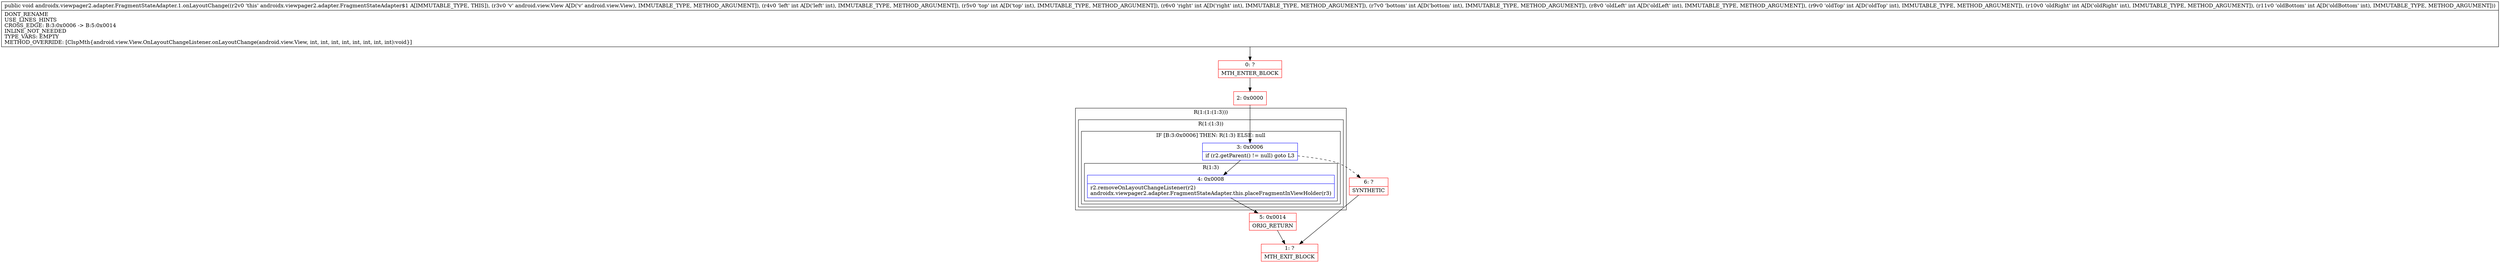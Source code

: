 digraph "CFG forandroidx.viewpager2.adapter.FragmentStateAdapter.1.onLayoutChange(Landroid\/view\/View;IIIIIIII)V" {
subgraph cluster_Region_1787686478 {
label = "R(1:(1:(1:3)))";
node [shape=record,color=blue];
subgraph cluster_Region_1144779351 {
label = "R(1:(1:3))";
node [shape=record,color=blue];
subgraph cluster_IfRegion_1285987535 {
label = "IF [B:3:0x0006] THEN: R(1:3) ELSE: null";
node [shape=record,color=blue];
Node_3 [shape=record,label="{3\:\ 0x0006|if (r2.getParent() != null) goto L3\l}"];
subgraph cluster_Region_1407319241 {
label = "R(1:3)";
node [shape=record,color=blue];
Node_4 [shape=record,label="{4\:\ 0x0008|r2.removeOnLayoutChangeListener(r2)\landroidx.viewpager2.adapter.FragmentStateAdapter.this.placeFragmentInViewHolder(r3)\l}"];
}
}
}
}
Node_0 [shape=record,color=red,label="{0\:\ ?|MTH_ENTER_BLOCK\l}"];
Node_2 [shape=record,color=red,label="{2\:\ 0x0000}"];
Node_5 [shape=record,color=red,label="{5\:\ 0x0014|ORIG_RETURN\l}"];
Node_1 [shape=record,color=red,label="{1\:\ ?|MTH_EXIT_BLOCK\l}"];
Node_6 [shape=record,color=red,label="{6\:\ ?|SYNTHETIC\l}"];
MethodNode[shape=record,label="{public void androidx.viewpager2.adapter.FragmentStateAdapter.1.onLayoutChange((r2v0 'this' androidx.viewpager2.adapter.FragmentStateAdapter$1 A[IMMUTABLE_TYPE, THIS]), (r3v0 'v' android.view.View A[D('v' android.view.View), IMMUTABLE_TYPE, METHOD_ARGUMENT]), (r4v0 'left' int A[D('left' int), IMMUTABLE_TYPE, METHOD_ARGUMENT]), (r5v0 'top' int A[D('top' int), IMMUTABLE_TYPE, METHOD_ARGUMENT]), (r6v0 'right' int A[D('right' int), IMMUTABLE_TYPE, METHOD_ARGUMENT]), (r7v0 'bottom' int A[D('bottom' int), IMMUTABLE_TYPE, METHOD_ARGUMENT]), (r8v0 'oldLeft' int A[D('oldLeft' int), IMMUTABLE_TYPE, METHOD_ARGUMENT]), (r9v0 'oldTop' int A[D('oldTop' int), IMMUTABLE_TYPE, METHOD_ARGUMENT]), (r10v0 'oldRight' int A[D('oldRight' int), IMMUTABLE_TYPE, METHOD_ARGUMENT]), (r11v0 'oldBottom' int A[D('oldBottom' int), IMMUTABLE_TYPE, METHOD_ARGUMENT]))  | DONT_RENAME\lUSE_LINES_HINTS\lCROSS_EDGE: B:3:0x0006 \-\> B:5:0x0014\lINLINE_NOT_NEEDED\lTYPE_VARS: EMPTY\lMETHOD_OVERRIDE: [ClspMth\{android.view.View.OnLayoutChangeListener.onLayoutChange(android.view.View, int, int, int, int, int, int, int, int):void\}]\l}"];
MethodNode -> Node_0;Node_3 -> Node_4;
Node_3 -> Node_6[style=dashed];
Node_4 -> Node_5;
Node_0 -> Node_2;
Node_2 -> Node_3;
Node_5 -> Node_1;
Node_6 -> Node_1;
}

